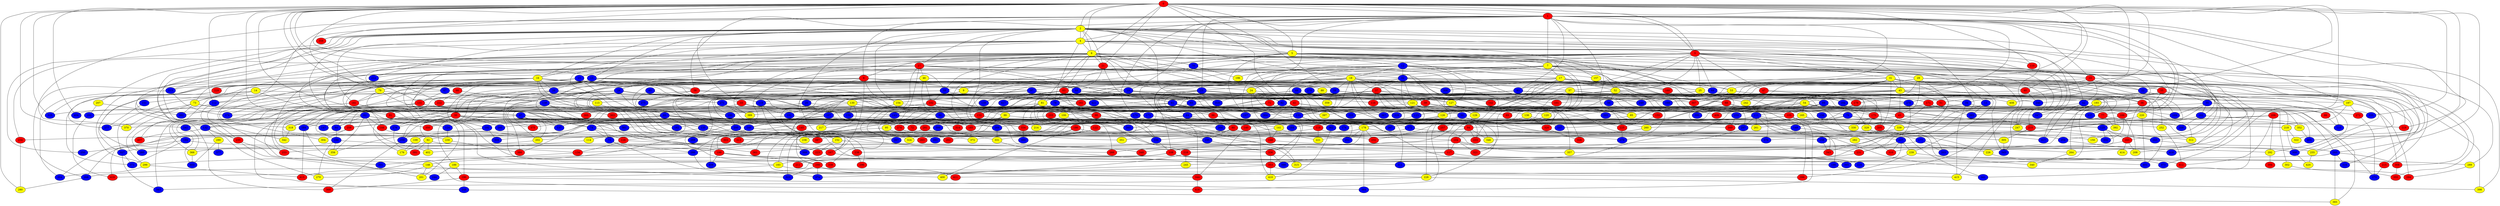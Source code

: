 graph {
0 [style = filled fillcolor = red];
1 [style = filled fillcolor = red];
2 [style = filled fillcolor = yellow];
3 [style = filled fillcolor = red];
4 [style = filled fillcolor = yellow];
5 [style = filled fillcolor = yellow];
6 [style = filled fillcolor = yellow];
7 [style = filled fillcolor = yellow];
8 [style = filled fillcolor = red];
9 [style = filled fillcolor = yellow];
10 [style = filled fillcolor = red];
11 [style = filled fillcolor = blue];
12 [style = filled fillcolor = blue];
13 [style = filled fillcolor = blue];
14 [style = filled fillcolor = yellow];
15 [style = filled fillcolor = blue];
16 [style = filled fillcolor = yellow];
17 [style = filled fillcolor = yellow];
18 [style = filled fillcolor = yellow];
19 [style = filled fillcolor = blue];
20 [style = filled fillcolor = blue];
21 [style = filled fillcolor = red];
22 [style = filled fillcolor = blue];
23 [style = filled fillcolor = blue];
24 [style = filled fillcolor = yellow];
25 [style = filled fillcolor = yellow];
26 [style = filled fillcolor = blue];
27 [style = filled fillcolor = red];
28 [style = filled fillcolor = blue];
29 [style = filled fillcolor = yellow];
30 [style = filled fillcolor = red];
31 [style = filled fillcolor = yellow];
32 [style = filled fillcolor = blue];
33 [style = filled fillcolor = red];
34 [style = filled fillcolor = blue];
35 [style = filled fillcolor = blue];
36 [style = filled fillcolor = red];
37 [style = filled fillcolor = red];
38 [style = filled fillcolor = red];
39 [style = filled fillcolor = red];
40 [style = filled fillcolor = red];
41 [style = filled fillcolor = red];
42 [style = filled fillcolor = blue];
43 [style = filled fillcolor = yellow];
44 [style = filled fillcolor = blue];
45 [style = filled fillcolor = red];
46 [style = filled fillcolor = yellow];
47 [style = filled fillcolor = red];
48 [style = filled fillcolor = blue];
49 [style = filled fillcolor = blue];
50 [style = filled fillcolor = blue];
51 [style = filled fillcolor = red];
52 [style = filled fillcolor = yellow];
53 [style = filled fillcolor = yellow];
54 [style = filled fillcolor = yellow];
55 [style = filled fillcolor = red];
56 [style = filled fillcolor = blue];
57 [style = filled fillcolor = yellow];
58 [style = filled fillcolor = blue];
59 [style = filled fillcolor = blue];
60 [style = filled fillcolor = blue];
61 [style = filled fillcolor = blue];
62 [style = filled fillcolor = blue];
63 [style = filled fillcolor = red];
64 [style = filled fillcolor = blue];
65 [style = filled fillcolor = blue];
66 [style = filled fillcolor = red];
67 [style = filled fillcolor = blue];
68 [style = filled fillcolor = red];
69 [style = filled fillcolor = red];
70 [style = filled fillcolor = blue];
71 [style = filled fillcolor = red];
72 [style = filled fillcolor = red];
73 [style = filled fillcolor = yellow];
74 [style = filled fillcolor = blue];
75 [style = filled fillcolor = blue];
76 [style = filled fillcolor = blue];
77 [style = filled fillcolor = red];
78 [style = filled fillcolor = blue];
79 [style = filled fillcolor = yellow];
80 [style = filled fillcolor = red];
81 [style = filled fillcolor = yellow];
82 [style = filled fillcolor = blue];
83 [style = filled fillcolor = blue];
84 [style = filled fillcolor = blue];
85 [style = filled fillcolor = yellow];
86 [style = filled fillcolor = red];
87 [style = filled fillcolor = blue];
88 [style = filled fillcolor = yellow];
89 [style = filled fillcolor = blue];
90 [style = filled fillcolor = blue];
91 [style = filled fillcolor = red];
92 [style = filled fillcolor = yellow];
93 [style = filled fillcolor = blue];
94 [style = filled fillcolor = red];
95 [style = filled fillcolor = yellow];
96 [style = filled fillcolor = red];
97 [style = filled fillcolor = blue];
98 [style = filled fillcolor = red];
99 [style = filled fillcolor = yellow];
100 [style = filled fillcolor = yellow];
101 [style = filled fillcolor = red];
102 [style = filled fillcolor = red];
103 [style = filled fillcolor = red];
104 [style = filled fillcolor = red];
105 [style = filled fillcolor = red];
106 [style = filled fillcolor = blue];
107 [style = filled fillcolor = blue];
108 [style = filled fillcolor = red];
109 [style = filled fillcolor = yellow];
110 [style = filled fillcolor = red];
111 [style = filled fillcolor = blue];
112 [style = filled fillcolor = blue];
113 [style = filled fillcolor = yellow];
114 [style = filled fillcolor = yellow];
115 [style = filled fillcolor = blue];
116 [style = filled fillcolor = red];
117 [style = filled fillcolor = red];
118 [style = filled fillcolor = red];
119 [style = filled fillcolor = blue];
120 [style = filled fillcolor = yellow];
121 [style = filled fillcolor = yellow];
122 [style = filled fillcolor = red];
123 [style = filled fillcolor = blue];
124 [style = filled fillcolor = blue];
125 [style = filled fillcolor = blue];
126 [style = filled fillcolor = yellow];
127 [style = filled fillcolor = yellow];
128 [style = filled fillcolor = red];
129 [style = filled fillcolor = yellow];
130 [style = filled fillcolor = yellow];
131 [style = filled fillcolor = red];
132 [style = filled fillcolor = blue];
133 [style = filled fillcolor = blue];
134 [style = filled fillcolor = red];
135 [style = filled fillcolor = blue];
136 [style = filled fillcolor = yellow];
137 [style = filled fillcolor = blue];
138 [style = filled fillcolor = blue];
139 [style = filled fillcolor = blue];
140 [style = filled fillcolor = red];
141 [style = filled fillcolor = yellow];
142 [style = filled fillcolor = red];
143 [style = filled fillcolor = blue];
144 [style = filled fillcolor = red];
145 [style = filled fillcolor = red];
146 [style = filled fillcolor = yellow];
147 [style = filled fillcolor = blue];
148 [style = filled fillcolor = red];
149 [style = filled fillcolor = blue];
150 [style = filled fillcolor = yellow];
151 [style = filled fillcolor = blue];
152 [style = filled fillcolor = yellow];
153 [style = filled fillcolor = red];
154 [style = filled fillcolor = yellow];
155 [style = filled fillcolor = red];
156 [style = filled fillcolor = blue];
157 [style = filled fillcolor = yellow];
158 [style = filled fillcolor = blue];
159 [style = filled fillcolor = blue];
160 [style = filled fillcolor = red];
161 [style = filled fillcolor = red];
162 [style = filled fillcolor = blue];
163 [style = filled fillcolor = red];
164 [style = filled fillcolor = blue];
165 [style = filled fillcolor = yellow];
166 [style = filled fillcolor = red];
167 [style = filled fillcolor = red];
168 [style = filled fillcolor = blue];
169 [style = filled fillcolor = blue];
170 [style = filled fillcolor = blue];
171 [style = filled fillcolor = red];
172 [style = filled fillcolor = blue];
173 [style = filled fillcolor = blue];
174 [style = filled fillcolor = blue];
175 [style = filled fillcolor = red];
176 [style = filled fillcolor = yellow];
177 [style = filled fillcolor = blue];
178 [style = filled fillcolor = yellow];
179 [style = filled fillcolor = red];
180 [style = filled fillcolor = blue];
181 [style = filled fillcolor = red];
182 [style = filled fillcolor = blue];
183 [style = filled fillcolor = yellow];
184 [style = filled fillcolor = blue];
185 [style = filled fillcolor = red];
186 [style = filled fillcolor = red];
187 [style = filled fillcolor = yellow];
188 [style = filled fillcolor = blue];
189 [style = filled fillcolor = yellow];
190 [style = filled fillcolor = red];
191 [style = filled fillcolor = blue];
192 [style = filled fillcolor = blue];
193 [style = filled fillcolor = yellow];
194 [style = filled fillcolor = blue];
195 [style = filled fillcolor = blue];
196 [style = filled fillcolor = yellow];
197 [style = filled fillcolor = blue];
198 [style = filled fillcolor = blue];
199 [style = filled fillcolor = red];
200 [style = filled fillcolor = blue];
201 [style = filled fillcolor = yellow];
202 [style = filled fillcolor = yellow];
203 [style = filled fillcolor = blue];
204 [style = filled fillcolor = blue];
205 [style = filled fillcolor = red];
206 [style = filled fillcolor = red];
207 [style = filled fillcolor = yellow];
208 [style = filled fillcolor = yellow];
209 [style = filled fillcolor = blue];
210 [style = filled fillcolor = red];
211 [style = filled fillcolor = red];
212 [style = filled fillcolor = blue];
213 [style = filled fillcolor = blue];
214 [style = filled fillcolor = yellow];
215 [style = filled fillcolor = red];
216 [style = filled fillcolor = red];
217 [style = filled fillcolor = yellow];
218 [style = filled fillcolor = yellow];
219 [style = filled fillcolor = red];
220 [style = filled fillcolor = yellow];
221 [style = filled fillcolor = yellow];
222 [style = filled fillcolor = red];
223 [style = filled fillcolor = red];
224 [style = filled fillcolor = blue];
225 [style = filled fillcolor = red];
226 [style = filled fillcolor = yellow];
227 [style = filled fillcolor = blue];
228 [style = filled fillcolor = yellow];
229 [style = filled fillcolor = red];
230 [style = filled fillcolor = yellow];
231 [style = filled fillcolor = red];
232 [style = filled fillcolor = red];
233 [style = filled fillcolor = red];
234 [style = filled fillcolor = red];
235 [style = filled fillcolor = red];
236 [style = filled fillcolor = yellow];
237 [style = filled fillcolor = blue];
238 [style = filled fillcolor = red];
239 [style = filled fillcolor = yellow];
240 [style = filled fillcolor = blue];
241 [style = filled fillcolor = blue];
242 [style = filled fillcolor = yellow];
243 [style = filled fillcolor = blue];
244 [style = filled fillcolor = blue];
245 [style = filled fillcolor = yellow];
246 [style = filled fillcolor = blue];
247 [style = filled fillcolor = yellow];
248 [style = filled fillcolor = blue];
249 [style = filled fillcolor = blue];
250 [style = filled fillcolor = blue];
251 [style = filled fillcolor = blue];
252 [style = filled fillcolor = yellow];
253 [style = filled fillcolor = red];
254 [style = filled fillcolor = blue];
255 [style = filled fillcolor = yellow];
256 [style = filled fillcolor = blue];
257 [style = filled fillcolor = red];
258 [style = filled fillcolor = red];
259 [style = filled fillcolor = blue];
260 [style = filled fillcolor = yellow];
261 [style = filled fillcolor = yellow];
262 [style = filled fillcolor = red];
263 [style = filled fillcolor = red];
264 [style = filled fillcolor = yellow];
265 [style = filled fillcolor = blue];
266 [style = filled fillcolor = red];
267 [style = filled fillcolor = blue];
268 [style = filled fillcolor = blue];
269 [style = filled fillcolor = blue];
270 [style = filled fillcolor = yellow];
271 [style = filled fillcolor = blue];
272 [style = filled fillcolor = red];
273 [style = filled fillcolor = blue];
274 [style = filled fillcolor = red];
275 [style = filled fillcolor = blue];
276 [style = filled fillcolor = blue];
277 [style = filled fillcolor = blue];
278 [style = filled fillcolor = blue];
279 [style = filled fillcolor = blue];
280 [style = filled fillcolor = yellow];
281 [style = filled fillcolor = red];
282 [style = filled fillcolor = yellow];
283 [style = filled fillcolor = blue];
284 [style = filled fillcolor = blue];
285 [style = filled fillcolor = blue];
286 [style = filled fillcolor = blue];
287 [style = filled fillcolor = blue];
288 [style = filled fillcolor = blue];
289 [style = filled fillcolor = yellow];
290 [style = filled fillcolor = yellow];
291 [style = filled fillcolor = blue];
292 [style = filled fillcolor = yellow];
293 [style = filled fillcolor = blue];
294 [style = filled fillcolor = red];
295 [style = filled fillcolor = blue];
296 [style = filled fillcolor = red];
297 [style = filled fillcolor = blue];
298 [style = filled fillcolor = red];
299 [style = filled fillcolor = yellow];
300 [style = filled fillcolor = blue];
301 [style = filled fillcolor = blue];
302 [style = filled fillcolor = yellow];
303 [style = filled fillcolor = red];
304 [style = filled fillcolor = yellow];
305 [style = filled fillcolor = yellow];
306 [style = filled fillcolor = blue];
307 [style = filled fillcolor = red];
308 [style = filled fillcolor = red];
309 [style = filled fillcolor = blue];
310 [style = filled fillcolor = red];
311 [style = filled fillcolor = blue];
312 [style = filled fillcolor = yellow];
313 [style = filled fillcolor = red];
314 [style = filled fillcolor = red];
315 [style = filled fillcolor = yellow];
316 [style = filled fillcolor = blue];
317 [style = filled fillcolor = blue];
318 [style = filled fillcolor = yellow];
319 [style = filled fillcolor = blue];
320 [style = filled fillcolor = red];
321 [style = filled fillcolor = red];
322 [style = filled fillcolor = yellow];
323 [style = filled fillcolor = blue];
324 [style = filled fillcolor = yellow];
325 [style = filled fillcolor = blue];
326 [style = filled fillcolor = red];
327 [style = filled fillcolor = blue];
328 [style = filled fillcolor = blue];
329 [style = filled fillcolor = yellow];
330 [style = filled fillcolor = yellow];
331 [style = filled fillcolor = yellow];
332 [style = filled fillcolor = blue];
333 [style = filled fillcolor = blue];
334 [style = filled fillcolor = red];
335 [style = filled fillcolor = blue];
336 [style = filled fillcolor = red];
337 [style = filled fillcolor = blue];
338 [style = filled fillcolor = red];
339 [style = filled fillcolor = yellow];
340 [style = filled fillcolor = yellow];
341 [style = filled fillcolor = blue];
342 [style = filled fillcolor = yellow];
343 [style = filled fillcolor = red];
344 [style = filled fillcolor = red];
345 [style = filled fillcolor = blue];
346 [style = filled fillcolor = yellow];
347 [style = filled fillcolor = blue];
348 [style = filled fillcolor = red];
349 [style = filled fillcolor = red];
350 [style = filled fillcolor = red];
351 [style = filled fillcolor = yellow];
352 [style = filled fillcolor = yellow];
353 [style = filled fillcolor = red];
354 [style = filled fillcolor = blue];
355 [style = filled fillcolor = red];
356 [style = filled fillcolor = yellow];
357 [style = filled fillcolor = yellow];
358 [style = filled fillcolor = red];
359 [style = filled fillcolor = yellow];
360 [style = filled fillcolor = red];
361 [style = filled fillcolor = red];
362 [style = filled fillcolor = blue];
363 [style = filled fillcolor = red];
364 [style = filled fillcolor = blue];
365 [style = filled fillcolor = blue];
366 [style = filled fillcolor = yellow];
367 [style = filled fillcolor = blue];
368 [style = filled fillcolor = blue];
369 [style = filled fillcolor = red];
370 [style = filled fillcolor = yellow];
371 [style = filled fillcolor = blue];
372 [style = filled fillcolor = yellow];
373 [style = filled fillcolor = blue];
374 [style = filled fillcolor = blue];
375 [style = filled fillcolor = red];
376 [style = filled fillcolor = blue];
377 [style = filled fillcolor = blue];
378 [style = filled fillcolor = blue];
379 [style = filled fillcolor = blue];
380 [style = filled fillcolor = blue];
381 [style = filled fillcolor = blue];
382 [style = filled fillcolor = blue];
383 [style = filled fillcolor = blue];
384 [style = filled fillcolor = blue];
385 [style = filled fillcolor = blue];
386 [style = filled fillcolor = red];
387 [style = filled fillcolor = red];
388 [style = filled fillcolor = blue];
389 [style = filled fillcolor = yellow];
390 [style = filled fillcolor = blue];
391 [style = filled fillcolor = red];
392 [style = filled fillcolor = yellow];
393 [style = filled fillcolor = yellow];
394 [style = filled fillcolor = red];
395 [style = filled fillcolor = blue];
396 [style = filled fillcolor = red];
397 [style = filled fillcolor = yellow];
398 [style = filled fillcolor = yellow];
399 [style = filled fillcolor = blue];
400 [style = filled fillcolor = yellow];
401 [style = filled fillcolor = blue];
402 [style = filled fillcolor = yellow];
403 [style = filled fillcolor = blue];
404 [style = filled fillcolor = blue];
405 [style = filled fillcolor = blue];
406 [style = filled fillcolor = red];
407 [style = filled fillcolor = red];
408 [style = filled fillcolor = yellow];
409 [style = filled fillcolor = blue];
410 [style = filled fillcolor = yellow];
411 [style = filled fillcolor = red];
412 [style = filled fillcolor = red];
413 [style = filled fillcolor = red];
414 [style = filled fillcolor = yellow];
415 [style = filled fillcolor = yellow];
416 [style = filled fillcolor = red];
417 [style = filled fillcolor = blue];
418 [style = filled fillcolor = blue];
419 [style = filled fillcolor = red];
420 [style = filled fillcolor = yellow];
421 [style = filled fillcolor = blue];
0 -- 5;
0 -- 6;
0 -- 13;
0 -- 21;
0 -- 22;
0 -- 40;
0 -- 41;
0 -- 51;
0 -- 53;
0 -- 58;
0 -- 59;
0 -- 67;
0 -- 91;
0 -- 110;
0 -- 112;
0 -- 131;
0 -- 171;
0 -- 219;
0 -- 4;
0 -- 3;
0 -- 2;
0 -- 1;
0 -- 280;
0 -- 293;
0 -- 325;
0 -- 335;
0 -- 358;
0 -- 370;
0 -- 373;
0 -- 381;
0 -- 404;
1 -- 2;
1 -- 3;
1 -- 4;
1 -- 7;
1 -- 8;
1 -- 10;
1 -- 19;
1 -- 23;
1 -- 36;
1 -- 38;
1 -- 77;
1 -- 79;
1 -- 83;
1 -- 85;
1 -- 166;
1 -- 170;
1 -- 179;
1 -- 187;
1 -- 197;
1 -- 241;
1 -- 249;
1 -- 253;
1 -- 398;
1 -- 405;
2 -- 3;
2 -- 4;
2 -- 5;
2 -- 6;
2 -- 13;
2 -- 16;
2 -- 18;
2 -- 21;
2 -- 27;
2 -- 33;
2 -- 43;
2 -- 82;
2 -- 98;
2 -- 147;
2 -- 149;
2 -- 154;
2 -- 163;
2 -- 207;
2 -- 212;
2 -- 213;
2 -- 250;
2 -- 254;
2 -- 318;
2 -- 334;
2 -- 347;
2 -- 350;
2 -- 358;
2 -- 388;
2 -- 396;
3 -- 12;
3 -- 24;
3 -- 25;
3 -- 29;
3 -- 31;
3 -- 44;
3 -- 47;
3 -- 52;
3 -- 70;
3 -- 97;
3 -- 110;
3 -- 121;
3 -- 139;
3 -- 142;
3 -- 182;
3 -- 235;
3 -- 247;
3 -- 255;
3 -- 289;
3 -- 322;
4 -- 5;
4 -- 6;
4 -- 15;
4 -- 16;
4 -- 42;
4 -- 52;
4 -- 60;
4 -- 78;
4 -- 181;
4 -- 210;
4 -- 215;
4 -- 222;
4 -- 342;
5 -- 7;
5 -- 9;
5 -- 12;
5 -- 22;
5 -- 73;
5 -- 91;
5 -- 105;
5 -- 136;
5 -- 157;
5 -- 186;
5 -- 197;
5 -- 243;
5 -- 369;
5 -- 389;
5 -- 408;
5 -- 415;
6 -- 8;
6 -- 21;
6 -- 23;
6 -- 24;
6 -- 26;
6 -- 27;
6 -- 28;
6 -- 41;
6 -- 50;
6 -- 53;
6 -- 59;
6 -- 62;
6 -- 63;
6 -- 70;
6 -- 71;
6 -- 81;
6 -- 85;
6 -- 132;
6 -- 160;
6 -- 186;
6 -- 234;
6 -- 247;
6 -- 253;
6 -- 299;
6 -- 306;
7 -- 10;
7 -- 11;
7 -- 15;
7 -- 17;
7 -- 18;
7 -- 28;
7 -- 32;
7 -- 44;
7 -- 153;
7 -- 162;
7 -- 309;
7 -- 345;
8 -- 9;
8 -- 19;
8 -- 36;
8 -- 48;
8 -- 75;
8 -- 119;
8 -- 154;
8 -- 167;
8 -- 181;
8 -- 200;
9 -- 20;
9 -- 187;
9 -- 259;
9 -- 283;
10 -- 22;
10 -- 42;
10 -- 43;
10 -- 150;
10 -- 278;
11 -- 231;
11 -- 385;
12 -- 17;
12 -- 18;
12 -- 32;
12 -- 40;
12 -- 48;
12 -- 63;
12 -- 69;
12 -- 74;
12 -- 127;
12 -- 196;
12 -- 201;
12 -- 264;
12 -- 307;
12 -- 341;
12 -- 353;
13 -- 14;
13 -- 30;
13 -- 38;
13 -- 66;
13 -- 73;
13 -- 88;
13 -- 97;
13 -- 106;
13 -- 112;
13 -- 125;
13 -- 130;
13 -- 146;
13 -- 148;
13 -- 205;
13 -- 208;
13 -- 229;
13 -- 297;
13 -- 308;
13 -- 323;
13 -- 327;
13 -- 345;
13 -- 378;
13 -- 407;
14 -- 73;
14 -- 87;
14 -- 119;
14 -- 151;
14 -- 371;
15 -- 19;
15 -- 38;
15 -- 67;
15 -- 135;
15 -- 137;
15 -- 159;
15 -- 304;
15 -- 325;
16 -- 26;
16 -- 30;
16 -- 60;
16 -- 79;
16 -- 88;
16 -- 90;
16 -- 107;
16 -- 190;
16 -- 213;
16 -- 240;
16 -- 285;
16 -- 338;
17 -- 23;
17 -- 25;
17 -- 52;
17 -- 53;
17 -- 55;
17 -- 76;
17 -- 83;
17 -- 108;
17 -- 116;
17 -- 126;
17 -- 132;
17 -- 226;
17 -- 233;
17 -- 267;
17 -- 292;
17 -- 306;
17 -- 386;
17 -- 396;
18 -- 30;
18 -- 34;
18 -- 37;
18 -- 39;
18 -- 49;
18 -- 58;
18 -- 59;
18 -- 82;
18 -- 113;
18 -- 129;
18 -- 133;
18 -- 179;
18 -- 183;
18 -- 202;
18 -- 215;
18 -- 311;
18 -- 326;
18 -- 344;
18 -- 367;
18 -- 379;
19 -- 50;
19 -- 81;
19 -- 127;
19 -- 148;
19 -- 161;
19 -- 223;
19 -- 284;
19 -- 305;
19 -- 319;
19 -- 392;
20 -- 69;
20 -- 147;
21 -- 63;
21 -- 93;
21 -- 212;
21 -- 228;
22 -- 34;
22 -- 300;
23 -- 36;
23 -- 41;
23 -- 68;
23 -- 80;
23 -- 84;
23 -- 140;
23 -- 180;
23 -- 401;
24 -- 82;
24 -- 225;
24 -- 319;
24 -- 336;
24 -- 362;
25 -- 89;
25 -- 222;
25 -- 252;
26 -- 104;
26 -- 113;
26 -- 131;
26 -- 170;
26 -- 189;
26 -- 350;
27 -- 32;
27 -- 46;
27 -- 48;
27 -- 61;
27 -- 74;
27 -- 144;
27 -- 157;
27 -- 257;
27 -- 262;
27 -- 267;
27 -- 268;
27 -- 313;
28 -- 33;
28 -- 54;
28 -- 124;
28 -- 161;
28 -- 228;
28 -- 236;
28 -- 248;
28 -- 276;
28 -- 281;
28 -- 284;
28 -- 387;
29 -- 35;
29 -- 45;
29 -- 54;
29 -- 55;
29 -- 64;
29 -- 308;
29 -- 339;
29 -- 355;
29 -- 382;
29 -- 397;
30 -- 92;
30 -- 135;
30 -- 147;
30 -- 231;
30 -- 241;
30 -- 254;
30 -- 256;
30 -- 261;
30 -- 276;
30 -- 295;
30 -- 311;
30 -- 375;
31 -- 43;
31 -- 57;
31 -- 72;
31 -- 120;
31 -- 128;
31 -- 168;
31 -- 205;
31 -- 219;
31 -- 220;
31 -- 255;
31 -- 260;
31 -- 307;
31 -- 316;
31 -- 357;
31 -- 398;
32 -- 37;
32 -- 57;
32 -- 121;
32 -- 133;
32 -- 141;
32 -- 143;
32 -- 160;
32 -- 278;
32 -- 360;
33 -- 98;
33 -- 191;
33 -- 204;
33 -- 403;
34 -- 111;
34 -- 335;
34 -- 406;
34 -- 415;
35 -- 94;
35 -- 115;
35 -- 162;
35 -- 169;
35 -- 367;
36 -- 163;
36 -- 220;
36 -- 258;
37 -- 103;
37 -- 116;
37 -- 127;
37 -- 141;
37 -- 174;
37 -- 217;
37 -- 342;
37 -- 343;
38 -- 39;
38 -- 106;
38 -- 275;
38 -- 387;
39 -- 91;
39 -- 100;
39 -- 120;
39 -- 166;
39 -- 337;
40 -- 126;
40 -- 166;
40 -- 240;
41 -- 45;
41 -- 50;
41 -- 60;
41 -- 64;
41 -- 272;
41 -- 331;
42 -- 261;
42 -- 317;
42 -- 385;
43 -- 45;
43 -- 51;
43 -- 80;
43 -- 101;
43 -- 108;
43 -- 117;
43 -- 123;
43 -- 169;
43 -- 408;
44 -- 56;
44 -- 145;
44 -- 171;
44 -- 337;
45 -- 158;
45 -- 210;
45 -- 323;
45 -- 350;
45 -- 352;
46 -- 58;
46 -- 90;
46 -- 102;
46 -- 138;
46 -- 168;
46 -- 285;
47 -- 184;
47 -- 239;
47 -- 242;
48 -- 93;
48 -- 199;
48 -- 218;
48 -- 246;
48 -- 278;
48 -- 296;
48 -- 315;
48 -- 347;
48 -- 417;
48 -- 421;
49 -- 56;
49 -- 137;
49 -- 153;
49 -- 178;
49 -- 184;
49 -- 191;
49 -- 242;
49 -- 251;
50 -- 135;
50 -- 226;
50 -- 237;
50 -- 310;
50 -- 416;
51 -- 85;
51 -- 86;
52 -- 56;
52 -- 86;
52 -- 93;
52 -- 111;
52 -- 118;
52 -- 168;
52 -- 307;
52 -- 328;
53 -- 78;
53 -- 171;
53 -- 175;
53 -- 237;
54 -- 77;
54 -- 140;
54 -- 165;
54 -- 256;
54 -- 329;
54 -- 390;
55 -- 187;
55 -- 193;
55 -- 240;
55 -- 337;
55 -- 418;
56 -- 95;
56 -- 155;
57 -- 68;
57 -- 69;
57 -- 154;
57 -- 321;
57 -- 330;
57 -- 333;
58 -- 61;
58 -- 81;
58 -- 203;
58 -- 249;
58 -- 359;
58 -- 364;
58 -- 406;
59 -- 99;
59 -- 102;
59 -- 116;
59 -- 138;
59 -- 238;
59 -- 376;
60 -- 72;
60 -- 74;
60 -- 84;
60 -- 94;
60 -- 109;
60 -- 145;
60 -- 152;
61 -- 96;
61 -- 136;
61 -- 175;
61 -- 361;
61 -- 363;
62 -- 84;
62 -- 132;
62 -- 134;
62 -- 144;
62 -- 218;
62 -- 260;
62 -- 274;
62 -- 284;
62 -- 356;
63 -- 78;
63 -- 90;
63 -- 101;
63 -- 118;
63 -- 139;
63 -- 161;
63 -- 188;
64 -- 80;
64 -- 122;
64 -- 214;
64 -- 287;
65 -- 119;
65 -- 180;
66 -- 138;
66 -- 222;
67 -- 131;
67 -- 165;
67 -- 271;
67 -- 327;
68 -- 76;
68 -- 123;
68 -- 156;
68 -- 273;
70 -- 122;
70 -- 196;
71 -- 103;
71 -- 225;
71 -- 312;
71 -- 411;
73 -- 87;
73 -- 299;
73 -- 302;
73 -- 370;
73 -- 382;
73 -- 399;
74 -- 75;
74 -- 92;
74 -- 109;
74 -- 128;
74 -- 251;
75 -- 286;
75 -- 374;
76 -- 125;
76 -- 149;
76 -- 247;
76 -- 295;
77 -- 185;
77 -- 209;
77 -- 260;
77 -- 392;
78 -- 195;
78 -- 233;
78 -- 333;
78 -- 404;
78 -- 409;
79 -- 112;
79 -- 181;
79 -- 185;
79 -- 192;
79 -- 223;
80 -- 177;
80 -- 195;
80 -- 262;
81 -- 96;
81 -- 99;
81 -- 107;
81 -- 174;
81 -- 180;
81 -- 334;
81 -- 364;
82 -- 123;
82 -- 197;
82 -- 293;
82 -- 389;
82 -- 395;
83 -- 130;
83 -- 152;
83 -- 179;
83 -- 184;
83 -- 216;
83 -- 224;
84 -- 188;
85 -- 257;
86 -- 115;
87 -- 137;
87 -- 182;
87 -- 202;
87 -- 224;
87 -- 258;
88 -- 121;
89 -- 105;
89 -- 125;
89 -- 175;
89 -- 245;
89 -- 265;
90 -- 95;
90 -- 283;
90 -- 287;
90 -- 336;
91 -- 124;
92 -- 167;
92 -- 176;
92 -- 391;
92 -- 402;
93 -- 105;
93 -- 266;
93 -- 286;
93 -- 352;
93 -- 410;
94 -- 104;
94 -- 106;
94 -- 233;
94 -- 346;
95 -- 134;
95 -- 262;
96 -- 221;
97 -- 107;
97 -- 142;
97 -- 346;
97 -- 366;
97 -- 417;
98 -- 117;
98 -- 140;
98 -- 192;
99 -- 172;
99 -- 274;
99 -- 324;
99 -- 368;
100 -- 265;
100 -- 334;
102 -- 133;
102 -- 143;
102 -- 173;
102 -- 246;
102 -- 351;
102 -- 386;
102 -- 397;
103 -- 144;
103 -- 164;
103 -- 265;
104 -- 117;
104 -- 266;
104 -- 300;
104 -- 321;
104 -- 357;
105 -- 118;
105 -- 205;
105 -- 314;
105 -- 341;
105 -- 384;
106 -- 108;
107 -- 114;
107 -- 141;
107 -- 217;
107 -- 246;
107 -- 331;
108 -- 146;
108 -- 189;
108 -- 190;
108 -- 224;
108 -- 365;
108 -- 401;
109 -- 176;
111 -- 183;
111 -- 198;
111 -- 227;
111 -- 261;
111 -- 286;
111 -- 297;
111 -- 332;
111 -- 354;
111 -- 399;
112 -- 235;
112 -- 325;
113 -- 182;
114 -- 402;
117 -- 183;
117 -- 373;
118 -- 221;
118 -- 303;
118 -- 317;
119 -- 167;
119 -- 266;
119 -- 367;
120 -- 178;
120 -- 232;
121 -- 126;
121 -- 291;
121 -- 297;
122 -- 283;
122 -- 372;
123 -- 204;
124 -- 230;
125 -- 163;
125 -- 243;
125 -- 310;
125 -- 332;
126 -- 164;
126 -- 172;
126 -- 200;
127 -- 129;
127 -- 170;
127 -- 320;
127 -- 357;
127 -- 376;
128 -- 134;
128 -- 348;
130 -- 153;
130 -- 159;
130 -- 217;
130 -- 356;
131 -- 143;
131 -- 194;
131 -- 201;
131 -- 360;
132 -- 235;
132 -- 270;
132 -- 290;
132 -- 407;
133 -- 174;
133 -- 318;
133 -- 362;
134 -- 301;
135 -- 152;
135 -- 158;
135 -- 202;
136 -- 281;
136 -- 320;
136 -- 349;
138 -- 169;
138 -- 318;
138 -- 361;
138 -- 363;
138 -- 375;
140 -- 344;
141 -- 148;
141 -- 268;
141 -- 379;
143 -- 185;
143 -- 258;
143 -- 269;
144 -- 230;
145 -- 199;
145 -- 324;
146 -- 201;
146 -- 228;
146 -- 270;
148 -- 264;
148 -- 361;
149 -- 150;
149 -- 236;
151 -- 277;
152 -- 223;
152 -- 292;
152 -- 368;
153 -- 315;
153 -- 381;
154 -- 263;
154 -- 338;
155 -- 225;
157 -- 160;
158 -- 343;
159 -- 214;
160 -- 339;
161 -- 214;
161 -- 328;
162 -- 209;
162 -- 339;
162 -- 405;
163 -- 208;
163 -- 216;
163 -- 414;
165 -- 252;
165 -- 269;
165 -- 330;
166 -- 208;
166 -- 332;
166 -- 362;
167 -- 198;
167 -- 211;
170 -- 243;
170 -- 370;
171 -- 176;
171 -- 312;
171 -- 349;
171 -- 385;
172 -- 294;
172 -- 351;
173 -- 219;
173 -- 298;
175 -- 203;
175 -- 329;
175 -- 330;
177 -- 203;
177 -- 226;
177 -- 285;
178 -- 194;
178 -- 216;
178 -- 232;
178 -- 251;
178 -- 254;
178 -- 313;
178 -- 384;
179 -- 287;
179 -- 395;
180 -- 200;
181 -- 298;
181 -- 383;
183 -- 268;
183 -- 396;
186 -- 232;
186 -- 236;
186 -- 400;
187 -- 206;
187 -- 221;
187 -- 272;
187 -- 294;
188 -- 255;
188 -- 270;
188 -- 327;
188 -- 356;
189 -- 190;
189 -- 244;
190 -- 248;
190 -- 369;
190 -- 384;
191 -- 269;
191 -- 277;
192 -- 234;
192 -- 309;
193 -- 259;
193 -- 264;
193 -- 317;
193 -- 347;
194 -- 199;
194 -- 250;
194 -- 371;
195 -- 238;
195 -- 336;
198 -- 341;
199 -- 215;
199 -- 298;
199 -- 338;
199 -- 409;
200 -- 267;
200 -- 413;
202 -- 253;
205 -- 227;
206 -- 210;
206 -- 292;
206 -- 375;
206 -- 412;
207 -- 291;
207 -- 382;
210 -- 305;
210 -- 312;
210 -- 387;
213 -- 354;
213 -- 378;
215 -- 273;
216 -- 245;
216 -- 374;
218 -- 300;
218 -- 322;
220 -- 282;
220 -- 401;
222 -- 303;
225 -- 379;
226 -- 412;
227 -- 231;
227 -- 239;
227 -- 310;
227 -- 365;
228 -- 383;
228 -- 398;
229 -- 277;
230 -- 386;
231 -- 315;
234 -- 280;
235 -- 244;
235 -- 301;
238 -- 296;
239 -- 289;
239 -- 411;
241 -- 366;
243 -- 293;
245 -- 400;
246 -- 256;
246 -- 263;
246 -- 288;
248 -- 393;
252 -- 412;
254 -- 418;
255 -- 420;
256 -- 369;
258 -- 304;
258 -- 419;
259 -- 349;
260 -- 346;
264 -- 340;
268 -- 280;
269 -- 331;
271 -- 314;
271 -- 389;
272 -- 273;
274 -- 372;
276 -- 402;
278 -- 343;
278 -- 378;
278 -- 393;
279 -- 359;
281 -- 282;
281 -- 303;
284 -- 413;
284 -- 416;
286 -- 299;
286 -- 400;
289 -- 294;
290 -- 377;
290 -- 403;
291 -- 419;
292 -- 394;
293 -- 308;
293 -- 311;
293 -- 316;
293 -- 393;
297 -- 348;
298 -- 323;
298 -- 344;
298 -- 374;
298 -- 411;
299 -- 354;
299 -- 413;
300 -- 420;
302 -- 355;
303 -- 366;
305 -- 345;
308 -- 355;
318 -- 342;
320 -- 326;
327 -- 371;
327 -- 383;
329 -- 340;
331 -- 353;
334 -- 380;
336 -- 353;
336 -- 388;
339 -- 376;
344 -- 416;
352 -- 405;
353 -- 410;
353 -- 415;
353 -- 419;
362 -- 410;
363 -- 381;
366 -- 403;
}
